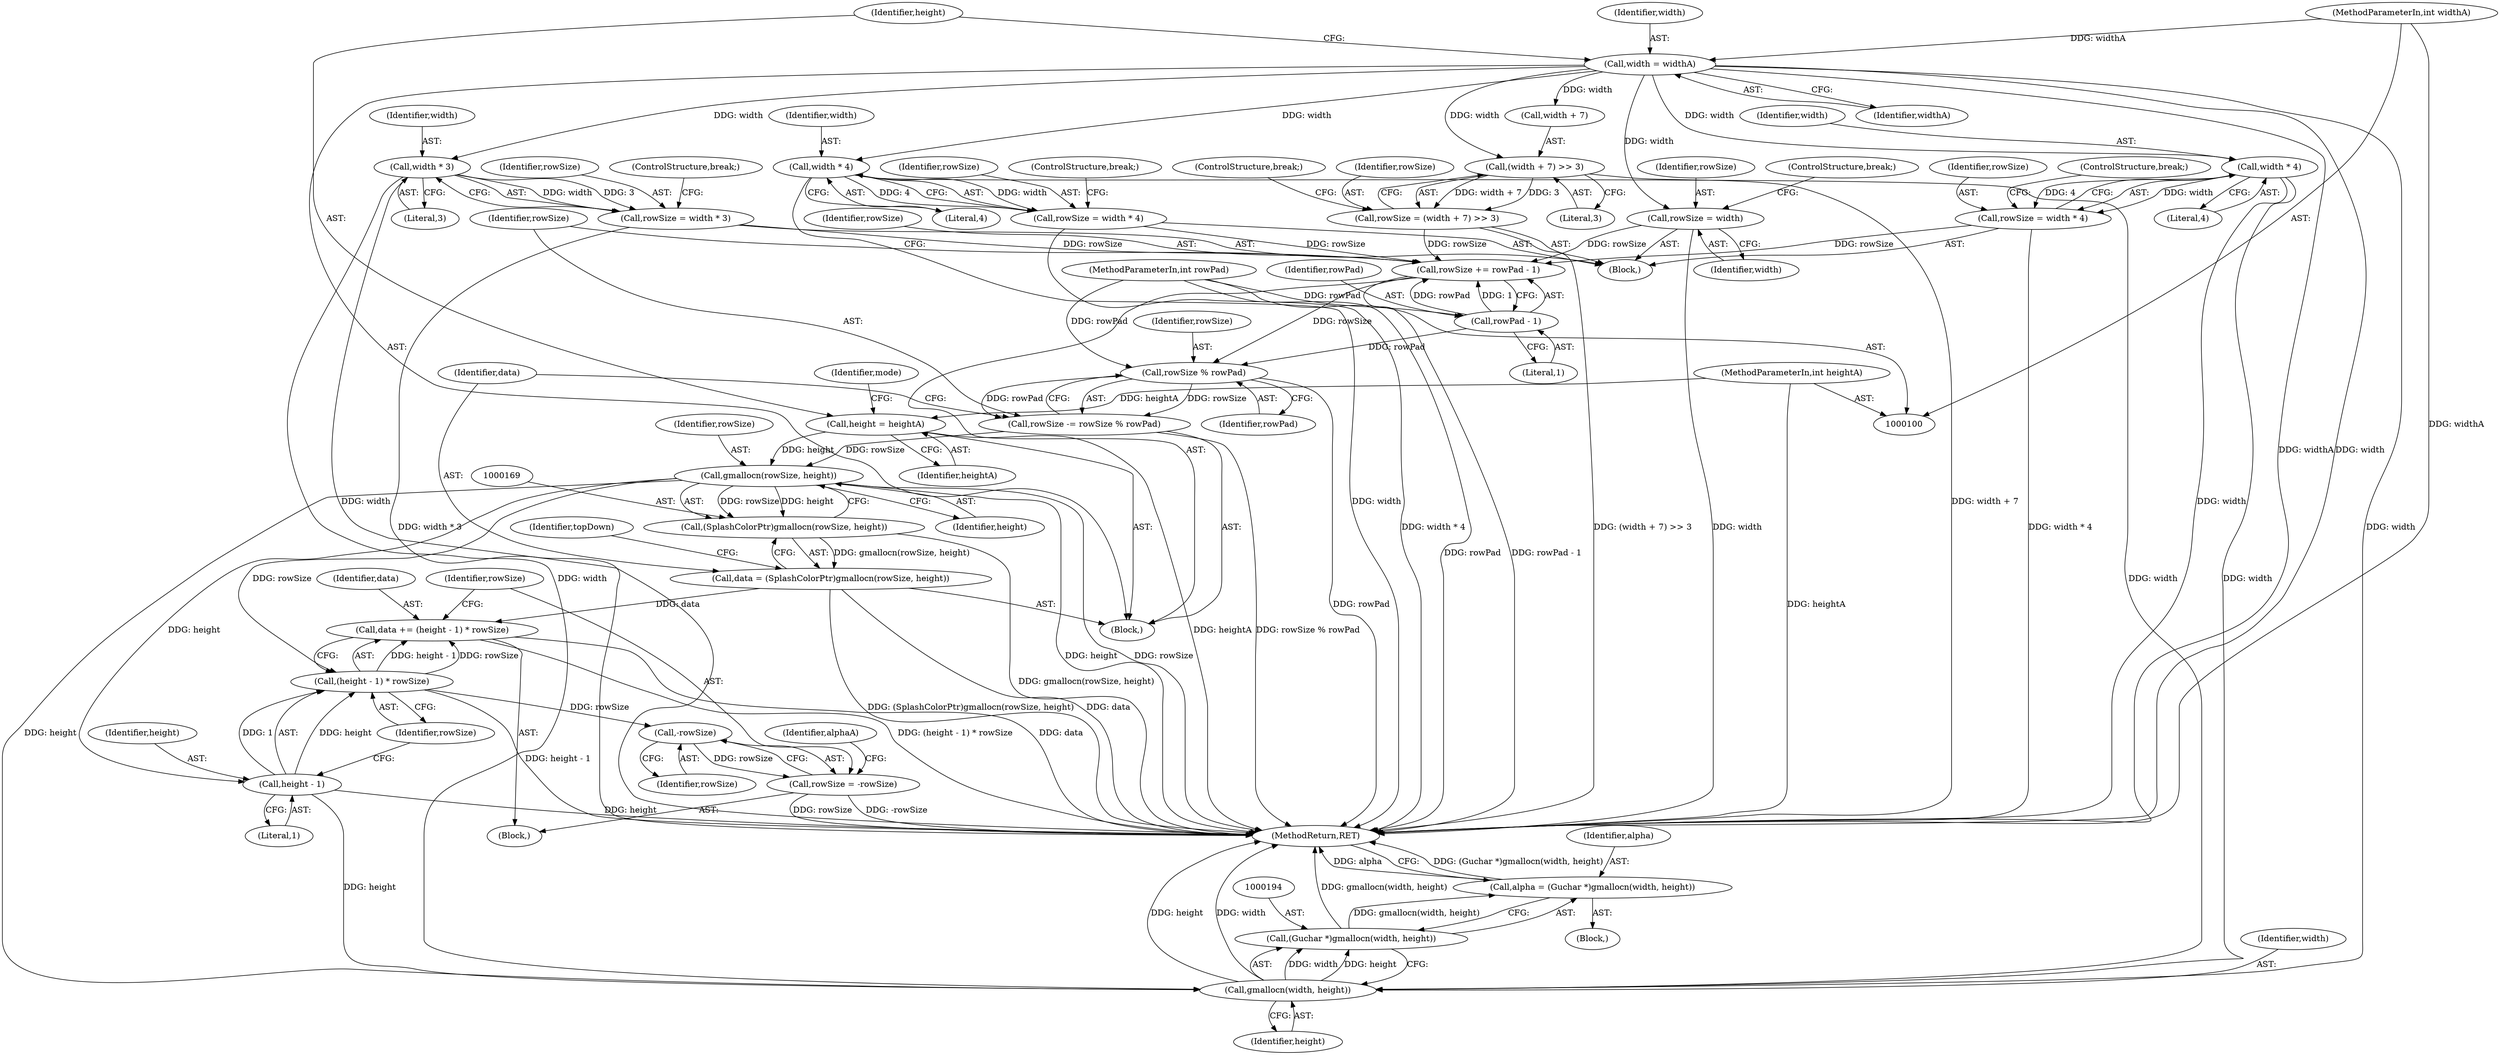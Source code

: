 digraph "0_poppler_9cf2325fb22f812b31858e519411f57747d39bd8_2@API" {
"1000170" [label="(Call,gmallocn(rowSize, height))"];
"1000161" [label="(Call,rowSize -= rowSize % rowPad)"];
"1000163" [label="(Call,rowSize % rowPad)"];
"1000156" [label="(Call,rowSize += rowPad - 1)"];
"1000158" [label="(Call,rowPad - 1)"];
"1000103" [label="(MethodParameterIn,int rowPad)"];
"1000150" [label="(Call,rowSize = width * 4)"];
"1000152" [label="(Call,width * 4)"];
"1000108" [label="(Call,width = widthA)"];
"1000101" [label="(MethodParameterIn,int widthA)"];
"1000143" [label="(Call,rowSize = width * 4)"];
"1000145" [label="(Call,width * 4)"];
"1000121" [label="(Call,rowSize = (width + 7) >> 3)"];
"1000123" [label="(Call,(width + 7) >> 3)"];
"1000136" [label="(Call,rowSize = width * 3)"];
"1000138" [label="(Call,width * 3)"];
"1000130" [label="(Call,rowSize = width)"];
"1000111" [label="(Call,height = heightA)"];
"1000102" [label="(MethodParameterIn,int heightA)"];
"1000168" [label="(Call,(SplashColorPtr)gmallocn(rowSize, height))"];
"1000166" [label="(Call,data = (SplashColorPtr)gmallocn(rowSize, height))"];
"1000177" [label="(Call,data += (height - 1) * rowSize)"];
"1000180" [label="(Call,height - 1)"];
"1000179" [label="(Call,(height - 1) * rowSize)"];
"1000186" [label="(Call,-rowSize)"];
"1000184" [label="(Call,rowSize = -rowSize)"];
"1000195" [label="(Call,gmallocn(width, height))"];
"1000193" [label="(Call,(Guchar *)gmallocn(width, height))"];
"1000191" [label="(Call,alpha = (Guchar *)gmallocn(width, height))"];
"1000168" [label="(Call,(SplashColorPtr)gmallocn(rowSize, height))"];
"1000154" [label="(Literal,4)"];
"1000128" [label="(ControlStructure,break;)"];
"1000189" [label="(Identifier,alphaA)"];
"1000148" [label="(ControlStructure,break;)"];
"1000101" [label="(MethodParameterIn,int widthA)"];
"1000195" [label="(Call,gmallocn(width, height))"];
"1000138" [label="(Call,width * 3)"];
"1000190" [label="(Block,)"];
"1000185" [label="(Identifier,rowSize)"];
"1000110" [label="(Identifier,widthA)"];
"1000112" [label="(Identifier,height)"];
"1000175" [label="(Identifier,topDown)"];
"1000193" [label="(Call,(Guchar *)gmallocn(width, height))"];
"1000176" [label="(Block,)"];
"1000119" [label="(Block,)"];
"1000163" [label="(Call,rowSize % rowPad)"];
"1000182" [label="(Literal,1)"];
"1000203" [label="(MethodReturn,RET)"];
"1000109" [label="(Identifier,width)"];
"1000196" [label="(Identifier,width)"];
"1000155" [label="(ControlStructure,break;)"];
"1000122" [label="(Identifier,rowSize)"];
"1000179" [label="(Call,(height - 1) * rowSize)"];
"1000139" [label="(Identifier,width)"];
"1000113" [label="(Identifier,heightA)"];
"1000102" [label="(MethodParameterIn,int heightA)"];
"1000170" [label="(Call,gmallocn(rowSize, height))"];
"1000171" [label="(Identifier,rowSize)"];
"1000108" [label="(Call,width = widthA)"];
"1000152" [label="(Call,width * 4)"];
"1000159" [label="(Identifier,rowPad)"];
"1000166" [label="(Call,data = (SplashColorPtr)gmallocn(rowSize, height))"];
"1000192" [label="(Identifier,alpha)"];
"1000140" [label="(Literal,3)"];
"1000162" [label="(Identifier,rowSize)"];
"1000145" [label="(Call,width * 4)"];
"1000187" [label="(Identifier,rowSize)"];
"1000178" [label="(Identifier,data)"];
"1000180" [label="(Call,height - 1)"];
"1000181" [label="(Identifier,height)"];
"1000161" [label="(Call,rowSize -= rowSize % rowPad)"];
"1000191" [label="(Call,alpha = (Guchar *)gmallocn(width, height))"];
"1000151" [label="(Identifier,rowSize)"];
"1000186" [label="(Call,-rowSize)"];
"1000177" [label="(Call,data += (height - 1) * rowSize)"];
"1000131" [label="(Identifier,rowSize)"];
"1000153" [label="(Identifier,width)"];
"1000144" [label="(Identifier,rowSize)"];
"1000143" [label="(Call,rowSize = width * 4)"];
"1000107" [label="(Block,)"];
"1000150" [label="(Call,rowSize = width * 4)"];
"1000160" [label="(Literal,1)"];
"1000164" [label="(Identifier,rowSize)"];
"1000137" [label="(Identifier,rowSize)"];
"1000127" [label="(Literal,3)"];
"1000132" [label="(Identifier,width)"];
"1000165" [label="(Identifier,rowPad)"];
"1000115" [label="(Identifier,mode)"];
"1000146" [label="(Identifier,width)"];
"1000141" [label="(ControlStructure,break;)"];
"1000156" [label="(Call,rowSize += rowPad - 1)"];
"1000121" [label="(Call,rowSize = (width + 7) >> 3)"];
"1000158" [label="(Call,rowPad - 1)"];
"1000123" [label="(Call,(width + 7) >> 3)"];
"1000133" [label="(ControlStructure,break;)"];
"1000103" [label="(MethodParameterIn,int rowPad)"];
"1000136" [label="(Call,rowSize = width * 3)"];
"1000130" [label="(Call,rowSize = width)"];
"1000124" [label="(Call,width + 7)"];
"1000167" [label="(Identifier,data)"];
"1000157" [label="(Identifier,rowSize)"];
"1000147" [label="(Literal,4)"];
"1000183" [label="(Identifier,rowSize)"];
"1000184" [label="(Call,rowSize = -rowSize)"];
"1000111" [label="(Call,height = heightA)"];
"1000197" [label="(Identifier,height)"];
"1000172" [label="(Identifier,height)"];
"1000170" -> "1000168"  [label="AST: "];
"1000170" -> "1000172"  [label="CFG: "];
"1000171" -> "1000170"  [label="AST: "];
"1000172" -> "1000170"  [label="AST: "];
"1000168" -> "1000170"  [label="CFG: "];
"1000170" -> "1000203"  [label="DDG: height"];
"1000170" -> "1000203"  [label="DDG: rowSize"];
"1000170" -> "1000168"  [label="DDG: rowSize"];
"1000170" -> "1000168"  [label="DDG: height"];
"1000161" -> "1000170"  [label="DDG: rowSize"];
"1000111" -> "1000170"  [label="DDG: height"];
"1000170" -> "1000180"  [label="DDG: height"];
"1000170" -> "1000179"  [label="DDG: rowSize"];
"1000170" -> "1000195"  [label="DDG: height"];
"1000161" -> "1000107"  [label="AST: "];
"1000161" -> "1000163"  [label="CFG: "];
"1000162" -> "1000161"  [label="AST: "];
"1000163" -> "1000161"  [label="AST: "];
"1000167" -> "1000161"  [label="CFG: "];
"1000161" -> "1000203"  [label="DDG: rowSize % rowPad"];
"1000163" -> "1000161"  [label="DDG: rowSize"];
"1000163" -> "1000161"  [label="DDG: rowPad"];
"1000163" -> "1000165"  [label="CFG: "];
"1000164" -> "1000163"  [label="AST: "];
"1000165" -> "1000163"  [label="AST: "];
"1000163" -> "1000203"  [label="DDG: rowPad"];
"1000156" -> "1000163"  [label="DDG: rowSize"];
"1000158" -> "1000163"  [label="DDG: rowPad"];
"1000103" -> "1000163"  [label="DDG: rowPad"];
"1000156" -> "1000107"  [label="AST: "];
"1000156" -> "1000158"  [label="CFG: "];
"1000157" -> "1000156"  [label="AST: "];
"1000158" -> "1000156"  [label="AST: "];
"1000162" -> "1000156"  [label="CFG: "];
"1000156" -> "1000203"  [label="DDG: rowPad - 1"];
"1000158" -> "1000156"  [label="DDG: rowPad"];
"1000158" -> "1000156"  [label="DDG: 1"];
"1000150" -> "1000156"  [label="DDG: rowSize"];
"1000143" -> "1000156"  [label="DDG: rowSize"];
"1000121" -> "1000156"  [label="DDG: rowSize"];
"1000136" -> "1000156"  [label="DDG: rowSize"];
"1000130" -> "1000156"  [label="DDG: rowSize"];
"1000158" -> "1000160"  [label="CFG: "];
"1000159" -> "1000158"  [label="AST: "];
"1000160" -> "1000158"  [label="AST: "];
"1000103" -> "1000158"  [label="DDG: rowPad"];
"1000103" -> "1000100"  [label="AST: "];
"1000103" -> "1000203"  [label="DDG: rowPad"];
"1000150" -> "1000119"  [label="AST: "];
"1000150" -> "1000152"  [label="CFG: "];
"1000151" -> "1000150"  [label="AST: "];
"1000152" -> "1000150"  [label="AST: "];
"1000155" -> "1000150"  [label="CFG: "];
"1000150" -> "1000203"  [label="DDG: width * 4"];
"1000152" -> "1000150"  [label="DDG: width"];
"1000152" -> "1000150"  [label="DDG: 4"];
"1000152" -> "1000154"  [label="CFG: "];
"1000153" -> "1000152"  [label="AST: "];
"1000154" -> "1000152"  [label="AST: "];
"1000152" -> "1000203"  [label="DDG: width"];
"1000108" -> "1000152"  [label="DDG: width"];
"1000152" -> "1000195"  [label="DDG: width"];
"1000108" -> "1000107"  [label="AST: "];
"1000108" -> "1000110"  [label="CFG: "];
"1000109" -> "1000108"  [label="AST: "];
"1000110" -> "1000108"  [label="AST: "];
"1000112" -> "1000108"  [label="CFG: "];
"1000108" -> "1000203"  [label="DDG: widthA"];
"1000108" -> "1000203"  [label="DDG: width"];
"1000101" -> "1000108"  [label="DDG: widthA"];
"1000108" -> "1000123"  [label="DDG: width"];
"1000108" -> "1000124"  [label="DDG: width"];
"1000108" -> "1000130"  [label="DDG: width"];
"1000108" -> "1000138"  [label="DDG: width"];
"1000108" -> "1000145"  [label="DDG: width"];
"1000108" -> "1000195"  [label="DDG: width"];
"1000101" -> "1000100"  [label="AST: "];
"1000101" -> "1000203"  [label="DDG: widthA"];
"1000143" -> "1000119"  [label="AST: "];
"1000143" -> "1000145"  [label="CFG: "];
"1000144" -> "1000143"  [label="AST: "];
"1000145" -> "1000143"  [label="AST: "];
"1000148" -> "1000143"  [label="CFG: "];
"1000143" -> "1000203"  [label="DDG: width * 4"];
"1000145" -> "1000143"  [label="DDG: width"];
"1000145" -> "1000143"  [label="DDG: 4"];
"1000145" -> "1000147"  [label="CFG: "];
"1000146" -> "1000145"  [label="AST: "];
"1000147" -> "1000145"  [label="AST: "];
"1000145" -> "1000203"  [label="DDG: width"];
"1000145" -> "1000195"  [label="DDG: width"];
"1000121" -> "1000119"  [label="AST: "];
"1000121" -> "1000123"  [label="CFG: "];
"1000122" -> "1000121"  [label="AST: "];
"1000123" -> "1000121"  [label="AST: "];
"1000128" -> "1000121"  [label="CFG: "];
"1000121" -> "1000203"  [label="DDG: (width + 7) >> 3"];
"1000123" -> "1000121"  [label="DDG: width + 7"];
"1000123" -> "1000121"  [label="DDG: 3"];
"1000123" -> "1000127"  [label="CFG: "];
"1000124" -> "1000123"  [label="AST: "];
"1000127" -> "1000123"  [label="AST: "];
"1000123" -> "1000203"  [label="DDG: width + 7"];
"1000136" -> "1000119"  [label="AST: "];
"1000136" -> "1000138"  [label="CFG: "];
"1000137" -> "1000136"  [label="AST: "];
"1000138" -> "1000136"  [label="AST: "];
"1000141" -> "1000136"  [label="CFG: "];
"1000136" -> "1000203"  [label="DDG: width * 3"];
"1000138" -> "1000136"  [label="DDG: width"];
"1000138" -> "1000136"  [label="DDG: 3"];
"1000138" -> "1000140"  [label="CFG: "];
"1000139" -> "1000138"  [label="AST: "];
"1000140" -> "1000138"  [label="AST: "];
"1000138" -> "1000203"  [label="DDG: width"];
"1000138" -> "1000195"  [label="DDG: width"];
"1000130" -> "1000119"  [label="AST: "];
"1000130" -> "1000132"  [label="CFG: "];
"1000131" -> "1000130"  [label="AST: "];
"1000132" -> "1000130"  [label="AST: "];
"1000133" -> "1000130"  [label="CFG: "];
"1000130" -> "1000203"  [label="DDG: width"];
"1000111" -> "1000107"  [label="AST: "];
"1000111" -> "1000113"  [label="CFG: "];
"1000112" -> "1000111"  [label="AST: "];
"1000113" -> "1000111"  [label="AST: "];
"1000115" -> "1000111"  [label="CFG: "];
"1000111" -> "1000203"  [label="DDG: heightA"];
"1000102" -> "1000111"  [label="DDG: heightA"];
"1000102" -> "1000100"  [label="AST: "];
"1000102" -> "1000203"  [label="DDG: heightA"];
"1000168" -> "1000166"  [label="AST: "];
"1000169" -> "1000168"  [label="AST: "];
"1000166" -> "1000168"  [label="CFG: "];
"1000168" -> "1000203"  [label="DDG: gmallocn(rowSize, height)"];
"1000168" -> "1000166"  [label="DDG: gmallocn(rowSize, height)"];
"1000166" -> "1000107"  [label="AST: "];
"1000167" -> "1000166"  [label="AST: "];
"1000175" -> "1000166"  [label="CFG: "];
"1000166" -> "1000203"  [label="DDG: (SplashColorPtr)gmallocn(rowSize, height)"];
"1000166" -> "1000203"  [label="DDG: data"];
"1000166" -> "1000177"  [label="DDG: data"];
"1000177" -> "1000176"  [label="AST: "];
"1000177" -> "1000179"  [label="CFG: "];
"1000178" -> "1000177"  [label="AST: "];
"1000179" -> "1000177"  [label="AST: "];
"1000185" -> "1000177"  [label="CFG: "];
"1000177" -> "1000203"  [label="DDG: data"];
"1000177" -> "1000203"  [label="DDG: (height - 1) * rowSize"];
"1000179" -> "1000177"  [label="DDG: height - 1"];
"1000179" -> "1000177"  [label="DDG: rowSize"];
"1000180" -> "1000179"  [label="AST: "];
"1000180" -> "1000182"  [label="CFG: "];
"1000181" -> "1000180"  [label="AST: "];
"1000182" -> "1000180"  [label="AST: "];
"1000183" -> "1000180"  [label="CFG: "];
"1000180" -> "1000203"  [label="DDG: height"];
"1000180" -> "1000179"  [label="DDG: height"];
"1000180" -> "1000179"  [label="DDG: 1"];
"1000180" -> "1000195"  [label="DDG: height"];
"1000179" -> "1000183"  [label="CFG: "];
"1000183" -> "1000179"  [label="AST: "];
"1000179" -> "1000203"  [label="DDG: height - 1"];
"1000179" -> "1000186"  [label="DDG: rowSize"];
"1000186" -> "1000184"  [label="AST: "];
"1000186" -> "1000187"  [label="CFG: "];
"1000187" -> "1000186"  [label="AST: "];
"1000184" -> "1000186"  [label="CFG: "];
"1000186" -> "1000184"  [label="DDG: rowSize"];
"1000184" -> "1000176"  [label="AST: "];
"1000185" -> "1000184"  [label="AST: "];
"1000189" -> "1000184"  [label="CFG: "];
"1000184" -> "1000203"  [label="DDG: rowSize"];
"1000184" -> "1000203"  [label="DDG: -rowSize"];
"1000195" -> "1000193"  [label="AST: "];
"1000195" -> "1000197"  [label="CFG: "];
"1000196" -> "1000195"  [label="AST: "];
"1000197" -> "1000195"  [label="AST: "];
"1000193" -> "1000195"  [label="CFG: "];
"1000195" -> "1000203"  [label="DDG: height"];
"1000195" -> "1000203"  [label="DDG: width"];
"1000195" -> "1000193"  [label="DDG: width"];
"1000195" -> "1000193"  [label="DDG: height"];
"1000193" -> "1000191"  [label="AST: "];
"1000194" -> "1000193"  [label="AST: "];
"1000191" -> "1000193"  [label="CFG: "];
"1000193" -> "1000203"  [label="DDG: gmallocn(width, height)"];
"1000193" -> "1000191"  [label="DDG: gmallocn(width, height)"];
"1000191" -> "1000190"  [label="AST: "];
"1000192" -> "1000191"  [label="AST: "];
"1000203" -> "1000191"  [label="CFG: "];
"1000191" -> "1000203"  [label="DDG: (Guchar *)gmallocn(width, height)"];
"1000191" -> "1000203"  [label="DDG: alpha"];
}
